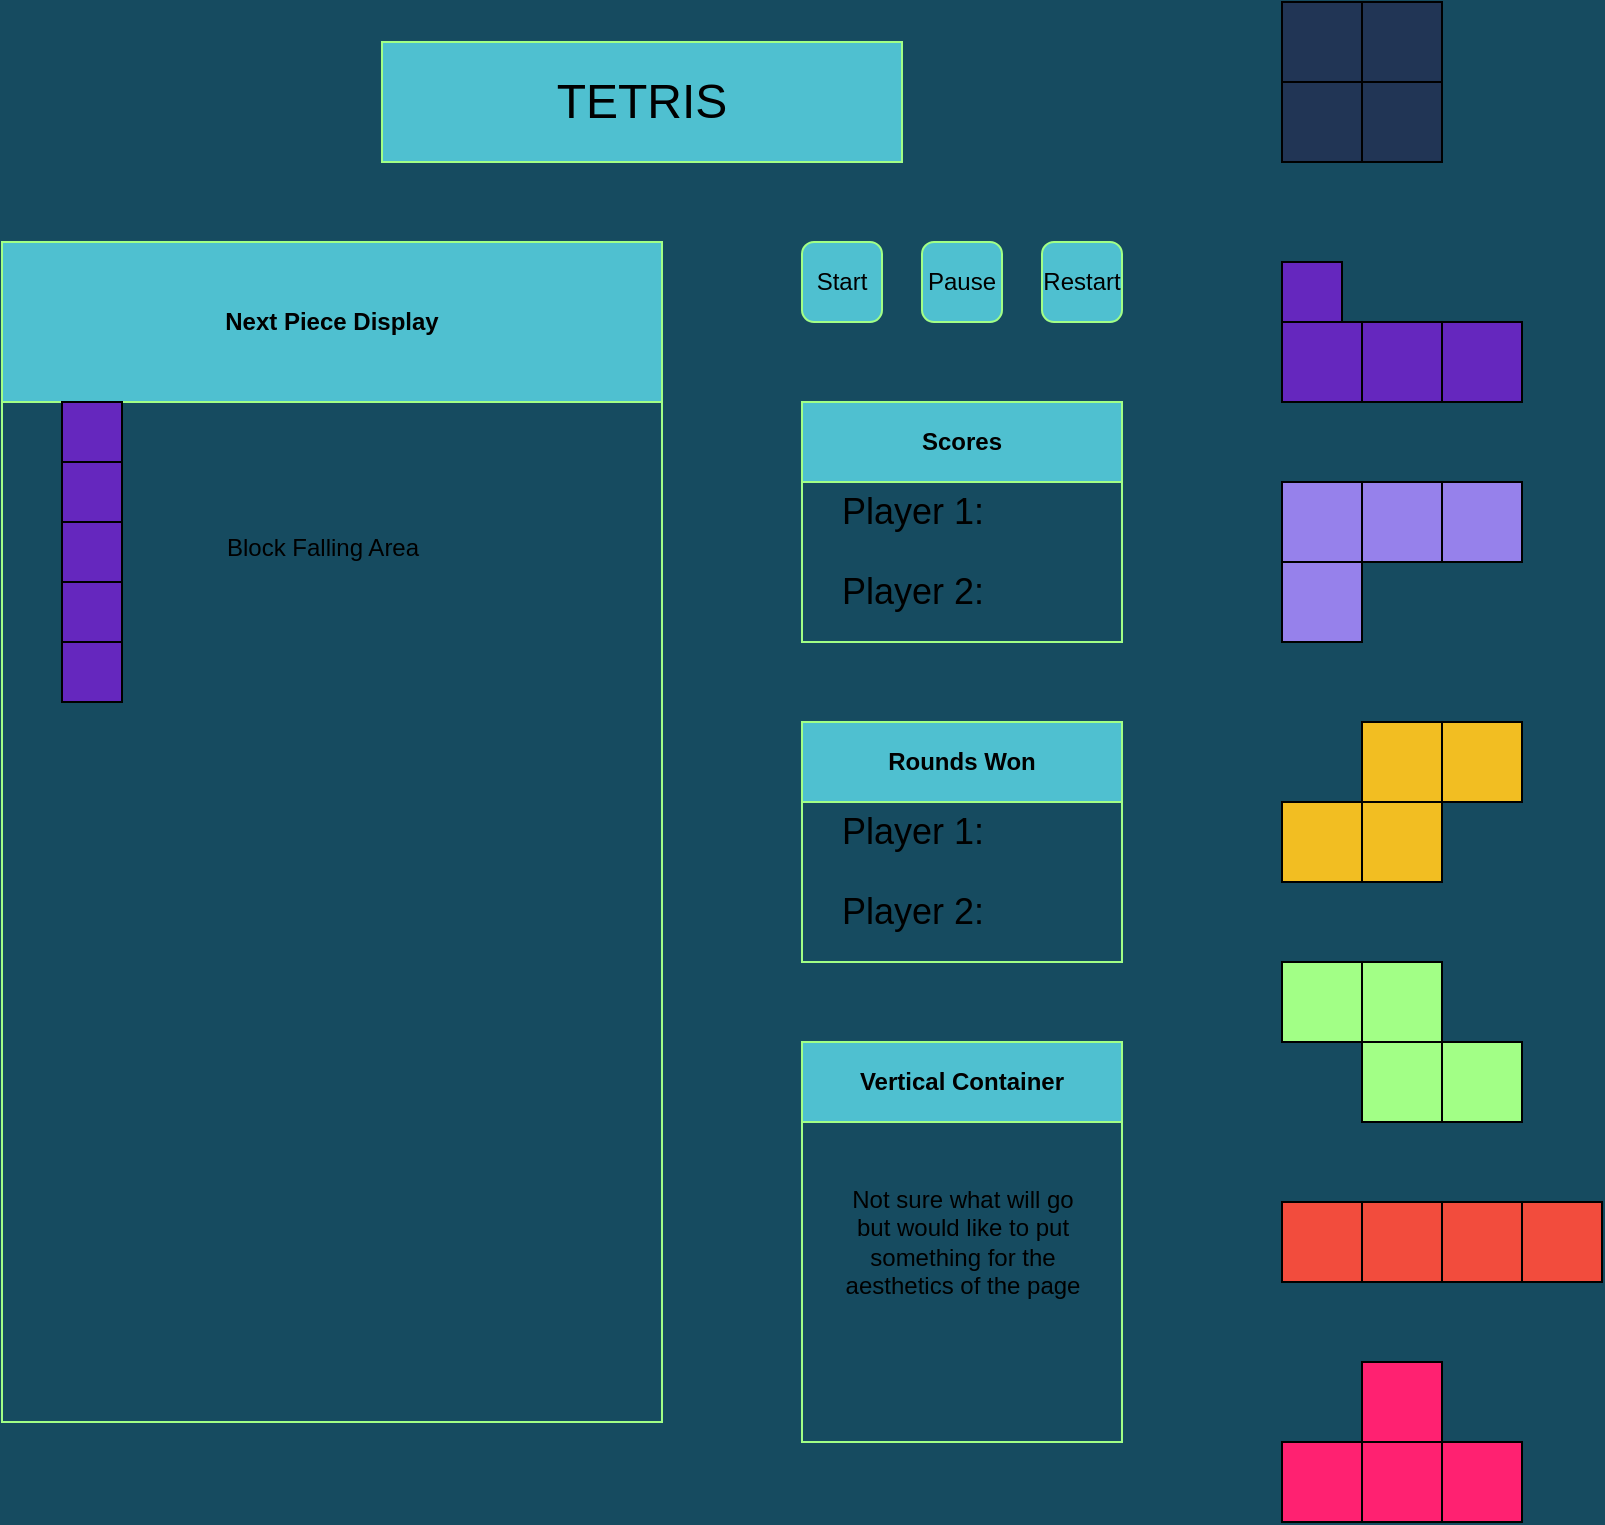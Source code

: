 <mxfile version="21.6.2" type="device">
  <diagram name="Page-1" id="suPpcndtlWwXQIMXJ4hy">
    <mxGraphModel dx="1286" dy="763" grid="1" gridSize="10" guides="1" tooltips="1" connect="1" arrows="1" fold="1" page="1" pageScale="1" pageWidth="850" pageHeight="1100" background="#164B60" math="0" shadow="0">
      <root>
        <mxCell id="0" />
        <mxCell id="1" parent="0" />
        <mxCell id="fSxp4DTqtxFFO8I0Ylg6-1" value="Next Piece Display" style="swimlane;whiteSpace=wrap;html=1;startSize=80;strokeColor=#A2FF86;fillColor=#4FC0D0;" parent="1" vertex="1">
          <mxGeometry x="40" y="120" width="330" height="590" as="geometry" />
        </mxCell>
        <mxCell id="q2g6GUp2rCdFOksef39H-2" value="" style="whiteSpace=wrap;html=1;aspect=fixed;fillColor=#6527be;" vertex="1" parent="fSxp4DTqtxFFO8I0Ylg6-1">
          <mxGeometry x="30" y="140" width="30" height="30" as="geometry" />
        </mxCell>
        <mxCell id="q2g6GUp2rCdFOksef39H-3" value="" style="whiteSpace=wrap;html=1;aspect=fixed;fillColor=#6527be;" vertex="1" parent="fSxp4DTqtxFFO8I0Ylg6-1">
          <mxGeometry x="30" y="80" width="30" height="30" as="geometry" />
        </mxCell>
        <mxCell id="q2g6GUp2rCdFOksef39H-4" value="" style="whiteSpace=wrap;html=1;aspect=fixed;fillColor=#6527be;" vertex="1" parent="fSxp4DTqtxFFO8I0Ylg6-1">
          <mxGeometry x="30" y="110" width="30" height="30" as="geometry" />
        </mxCell>
        <mxCell id="q2g6GUp2rCdFOksef39H-5" value="" style="whiteSpace=wrap;html=1;aspect=fixed;fillColor=#6527be;" vertex="1" parent="fSxp4DTqtxFFO8I0Ylg6-1">
          <mxGeometry x="30" y="170" width="30" height="30" as="geometry" />
        </mxCell>
        <mxCell id="q2g6GUp2rCdFOksef39H-6" value="" style="whiteSpace=wrap;html=1;aspect=fixed;fillColor=#6527be;" vertex="1" parent="fSxp4DTqtxFFO8I0Ylg6-1">
          <mxGeometry x="30" y="200" width="30" height="30" as="geometry" />
        </mxCell>
        <mxCell id="fSxp4DTqtxFFO8I0Ylg6-2" value="Block Falling Area" style="text;html=1;align=center;verticalAlign=middle;resizable=0;points=[];autosize=1;strokeColor=none;fillColor=none;" parent="1" vertex="1">
          <mxGeometry x="140" y="258" width="120" height="30" as="geometry" />
        </mxCell>
        <mxCell id="fSxp4DTqtxFFO8I0Ylg6-5" value="Scores" style="swimlane;whiteSpace=wrap;html=1;fillColor=#4FC0D0;strokeColor=#A2FF86;startSize=40;" parent="1" vertex="1">
          <mxGeometry x="440" y="200" width="160" height="120" as="geometry" />
        </mxCell>
        <mxCell id="fSxp4DTqtxFFO8I0Ylg6-8" value="&lt;font style=&quot;font-size: 18px;&quot;&gt;Player 2:&lt;/font&gt;" style="text;html=1;align=center;verticalAlign=middle;resizable=0;points=[];autosize=1;strokeColor=none;fillColor=none;" parent="fSxp4DTqtxFFO8I0Ylg6-5" vertex="1">
          <mxGeometry x="10" y="75" width="90" height="40" as="geometry" />
        </mxCell>
        <mxCell id="fSxp4DTqtxFFO8I0Ylg6-7" value="&lt;font style=&quot;font-size: 18px;&quot;&gt;Player 1:&lt;/font&gt;" style="text;html=1;align=center;verticalAlign=middle;resizable=0;points=[];autosize=1;strokeColor=none;fillColor=none;" parent="fSxp4DTqtxFFO8I0Ylg6-5" vertex="1">
          <mxGeometry x="10" y="35" width="90" height="40" as="geometry" />
        </mxCell>
        <mxCell id="fSxp4DTqtxFFO8I0Ylg6-9" value="Start" style="rounded=1;whiteSpace=wrap;html=1;fillColor=#4FC0D0;strokeColor=#A2FF86;" parent="1" vertex="1">
          <mxGeometry x="440" y="120" width="40" height="40" as="geometry" />
        </mxCell>
        <mxCell id="fSxp4DTqtxFFO8I0Ylg6-10" value="Pause" style="rounded=1;whiteSpace=wrap;html=1;fillColor=#4FC0D0;strokeColor=#A2FF86;" parent="1" vertex="1">
          <mxGeometry x="500" y="120" width="40" height="40" as="geometry" />
        </mxCell>
        <mxCell id="fSxp4DTqtxFFO8I0Ylg6-12" value="Restart" style="rounded=1;whiteSpace=wrap;html=1;fillColor=#4FC0D0;strokeColor=#A2FF86;" parent="1" vertex="1">
          <mxGeometry x="560" y="120" width="40" height="40" as="geometry" />
        </mxCell>
        <mxCell id="fSxp4DTqtxFFO8I0Ylg6-14" value="&lt;font style=&quot;font-size: 24px;&quot;&gt;TETRIS&lt;/font&gt;" style="rounded=0;whiteSpace=wrap;html=1;fillColor=#4FC0D0;strokeColor=#A2FF86;" parent="1" vertex="1">
          <mxGeometry x="230" y="20" width="260" height="60" as="geometry" />
        </mxCell>
        <mxCell id="fSxp4DTqtxFFO8I0Ylg6-15" value="Rounds Won" style="swimlane;whiteSpace=wrap;html=1;fillColor=#4FC0D0;strokeColor=#A2FF86;startSize=40;" parent="1" vertex="1">
          <mxGeometry x="440" y="360" width="160" height="120" as="geometry" />
        </mxCell>
        <mxCell id="fSxp4DTqtxFFO8I0Ylg6-16" value="&lt;font style=&quot;font-size: 18px;&quot;&gt;Player 2:&lt;/font&gt;" style="text;html=1;align=center;verticalAlign=middle;resizable=0;points=[];autosize=1;strokeColor=none;fillColor=none;" parent="fSxp4DTqtxFFO8I0Ylg6-15" vertex="1">
          <mxGeometry x="10" y="75" width="90" height="40" as="geometry" />
        </mxCell>
        <mxCell id="fSxp4DTqtxFFO8I0Ylg6-17" value="&lt;font style=&quot;font-size: 18px;&quot;&gt;Player 1:&lt;/font&gt;" style="text;html=1;align=center;verticalAlign=middle;resizable=0;points=[];autosize=1;strokeColor=none;fillColor=none;" parent="fSxp4DTqtxFFO8I0Ylg6-15" vertex="1">
          <mxGeometry x="10" y="35" width="90" height="40" as="geometry" />
        </mxCell>
        <mxCell id="fSxp4DTqtxFFO8I0Ylg6-18" value="Vertical Container" style="swimlane;whiteSpace=wrap;html=1;fillColor=#4FC0D0;strokeColor=#A2FF86;startSize=40;" parent="1" vertex="1">
          <mxGeometry x="440" y="520" width="160" height="200" as="geometry" />
        </mxCell>
        <mxCell id="fSxp4DTqtxFFO8I0Ylg6-21" value="Not sure what will go&lt;br&gt;but would like to put&lt;br&gt;something for the &lt;br&gt;aesthetics of the page" style="text;html=1;align=center;verticalAlign=middle;resizable=0;points=[];autosize=1;strokeColor=none;fillColor=none;" parent="fSxp4DTqtxFFO8I0Ylg6-18" vertex="1">
          <mxGeometry x="10" y="65" width="140" height="70" as="geometry" />
        </mxCell>
        <mxCell id="fSxp4DTqtxFFO8I0Ylg6-31" value="" style="whiteSpace=wrap;html=1;aspect=fixed;fillColor=#F24C3D;" parent="1" vertex="1">
          <mxGeometry x="800" y="600" width="40" height="40" as="geometry" />
        </mxCell>
        <mxCell id="fSxp4DTqtxFFO8I0Ylg6-40" value="" style="whiteSpace=wrap;html=1;aspect=fixed;fillColor=#F24C3D;" parent="1" vertex="1">
          <mxGeometry x="760" y="600" width="40" height="40" as="geometry" />
        </mxCell>
        <mxCell id="fSxp4DTqtxFFO8I0Ylg6-41" value="" style="whiteSpace=wrap;html=1;aspect=fixed;fillColor=#F24C3D;" parent="1" vertex="1">
          <mxGeometry x="720" y="600" width="40" height="40" as="geometry" />
        </mxCell>
        <mxCell id="fSxp4DTqtxFFO8I0Ylg6-42" value="" style="whiteSpace=wrap;html=1;aspect=fixed;fillColor=#f24c3d;" parent="1" vertex="1">
          <mxGeometry x="680" y="600" width="40" height="40" as="geometry" />
        </mxCell>
        <mxCell id="fSxp4DTqtxFFO8I0Ylg6-44" value="" style="whiteSpace=wrap;html=1;aspect=fixed;fillColor=#ff2171;" parent="1" vertex="1">
          <mxGeometry x="680" y="720" width="40" height="40" as="geometry" />
        </mxCell>
        <mxCell id="fSxp4DTqtxFFO8I0Ylg6-47" value="" style="whiteSpace=wrap;html=1;aspect=fixed;strokeColor=#000000;fillColor=#A2FF86;" parent="1" vertex="1">
          <mxGeometry x="680" y="480" width="40" height="40" as="geometry" />
        </mxCell>
        <mxCell id="fSxp4DTqtxFFO8I0Ylg6-48" value="" style="whiteSpace=wrap;html=1;aspect=fixed;fillColor=#A2FF86;" parent="1" vertex="1">
          <mxGeometry x="720" y="480" width="40" height="40" as="geometry" />
        </mxCell>
        <mxCell id="fSxp4DTqtxFFO8I0Ylg6-49" value="" style="whiteSpace=wrap;html=1;aspect=fixed;fillColor=#A2FF86;" parent="1" vertex="1">
          <mxGeometry x="720" y="520" width="40" height="40" as="geometry" />
        </mxCell>
        <mxCell id="fSxp4DTqtxFFO8I0Ylg6-50" value="" style="whiteSpace=wrap;html=1;aspect=fixed;fillColor=#A2FF86;" parent="1" vertex="1">
          <mxGeometry x="760" y="520" width="40" height="40" as="geometry" />
        </mxCell>
        <mxCell id="fSxp4DTqtxFFO8I0Ylg6-51" value="" style="whiteSpace=wrap;html=1;aspect=fixed;fillColor=#F2BE22;" parent="1" vertex="1">
          <mxGeometry x="760" y="360" width="40" height="40" as="geometry" />
        </mxCell>
        <mxCell id="fSxp4DTqtxFFO8I0Ylg6-52" value="" style="whiteSpace=wrap;html=1;aspect=fixed;fillColor=#F2BE22;" parent="1" vertex="1">
          <mxGeometry x="720" y="360" width="40" height="40" as="geometry" />
        </mxCell>
        <mxCell id="fSxp4DTqtxFFO8I0Ylg6-53" value="" style="whiteSpace=wrap;html=1;aspect=fixed;fillColor=#F2BE22;" parent="1" vertex="1">
          <mxGeometry x="720" y="400" width="40" height="40" as="geometry" />
        </mxCell>
        <mxCell id="fSxp4DTqtxFFO8I0Ylg6-54" value="" style="whiteSpace=wrap;html=1;aspect=fixed;fillColor=#F2BE22;" parent="1" vertex="1">
          <mxGeometry x="680" y="400" width="40" height="40" as="geometry" />
        </mxCell>
        <mxCell id="fSxp4DTqtxFFO8I0Ylg6-58" value="" style="whiteSpace=wrap;html=1;aspect=fixed;fillColor=#6527be;" parent="1" vertex="1">
          <mxGeometry x="680" y="160" width="40" height="40" as="geometry" />
        </mxCell>
        <mxCell id="fSxp4DTqtxFFO8I0Ylg6-59" value="" style="whiteSpace=wrap;html=1;aspect=fixed;fillColor=#213555;" parent="1" vertex="1">
          <mxGeometry x="680" width="40" height="40" as="geometry" />
        </mxCell>
        <mxCell id="fSxp4DTqtxFFO8I0Ylg6-63" value="" style="whiteSpace=wrap;html=1;aspect=fixed;fillColor=#6527be;" parent="1" vertex="1">
          <mxGeometry x="680" y="130" width="30" height="30" as="geometry" />
        </mxCell>
        <mxCell id="fSxp4DTqtxFFO8I0Ylg6-64" value="" style="whiteSpace=wrap;html=1;aspect=fixed;fillColor=#6527be;" parent="1" vertex="1">
          <mxGeometry x="720" y="160" width="40" height="40" as="geometry" />
        </mxCell>
        <mxCell id="fSxp4DTqtxFFO8I0Ylg6-65" value="" style="whiteSpace=wrap;html=1;aspect=fixed;fillColor=#6527be;" parent="1" vertex="1">
          <mxGeometry x="760" y="160" width="40" height="40" as="geometry" />
        </mxCell>
        <mxCell id="fSxp4DTqtxFFO8I0Ylg6-66" value="" style="whiteSpace=wrap;html=1;aspect=fixed;fillColor=#9681eb;" parent="1" vertex="1">
          <mxGeometry x="760" y="240" width="40" height="40" as="geometry" />
        </mxCell>
        <mxCell id="fSxp4DTqtxFFO8I0Ylg6-67" value="" style="whiteSpace=wrap;html=1;aspect=fixed;fillColor=#9681eb;" parent="1" vertex="1">
          <mxGeometry x="720" y="240" width="40" height="40" as="geometry" />
        </mxCell>
        <mxCell id="fSxp4DTqtxFFO8I0Ylg6-68" value="" style="whiteSpace=wrap;html=1;aspect=fixed;fillColor=#9681eb;" parent="1" vertex="1">
          <mxGeometry x="680" y="280" width="40" height="40" as="geometry" />
        </mxCell>
        <mxCell id="fSxp4DTqtxFFO8I0Ylg6-69" value="" style="whiteSpace=wrap;html=1;aspect=fixed;fillColor=#9681eb;" parent="1" vertex="1">
          <mxGeometry x="680" y="240" width="40" height="40" as="geometry" />
        </mxCell>
        <mxCell id="fSxp4DTqtxFFO8I0Ylg6-70" value="" style="whiteSpace=wrap;html=1;aspect=fixed;fillColor=#ff2171;" parent="1" vertex="1">
          <mxGeometry x="720" y="720" width="40" height="40" as="geometry" />
        </mxCell>
        <mxCell id="fSxp4DTqtxFFO8I0Ylg6-71" value="" style="whiteSpace=wrap;html=1;aspect=fixed;fillColor=#ff2171;" parent="1" vertex="1">
          <mxGeometry x="760" y="720" width="40" height="40" as="geometry" />
        </mxCell>
        <mxCell id="fSxp4DTqtxFFO8I0Ylg6-72" value="" style="whiteSpace=wrap;html=1;aspect=fixed;fillColor=#ff2171;" parent="1" vertex="1">
          <mxGeometry x="720" y="680" width="40" height="40" as="geometry" />
        </mxCell>
        <mxCell id="fSxp4DTqtxFFO8I0Ylg6-73" value="" style="whiteSpace=wrap;html=1;aspect=fixed;fillColor=#213555;" parent="1" vertex="1">
          <mxGeometry x="720" width="40" height="40" as="geometry" />
        </mxCell>
        <mxCell id="fSxp4DTqtxFFO8I0Ylg6-74" value="" style="whiteSpace=wrap;html=1;aspect=fixed;fillColor=#213555;" parent="1" vertex="1">
          <mxGeometry x="680" y="40" width="40" height="40" as="geometry" />
        </mxCell>
        <mxCell id="fSxp4DTqtxFFO8I0Ylg6-75" value="" style="whiteSpace=wrap;html=1;aspect=fixed;fillColor=#213555;" parent="1" vertex="1">
          <mxGeometry x="720" y="40" width="40" height="40" as="geometry" />
        </mxCell>
      </root>
    </mxGraphModel>
  </diagram>
</mxfile>
